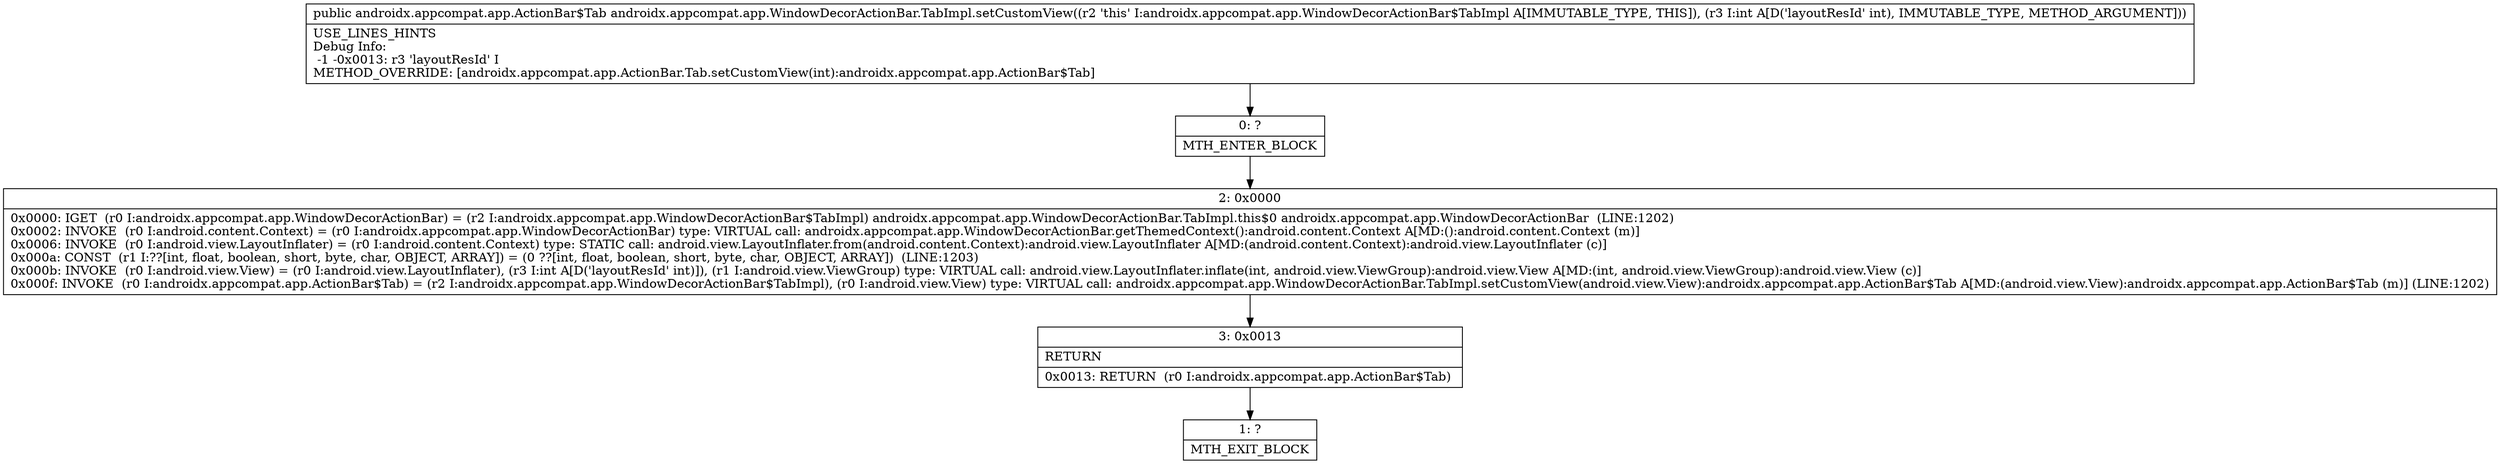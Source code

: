 digraph "CFG forandroidx.appcompat.app.WindowDecorActionBar.TabImpl.setCustomView(I)Landroidx\/appcompat\/app\/ActionBar$Tab;" {
Node_0 [shape=record,label="{0\:\ ?|MTH_ENTER_BLOCK\l}"];
Node_2 [shape=record,label="{2\:\ 0x0000|0x0000: IGET  (r0 I:androidx.appcompat.app.WindowDecorActionBar) = (r2 I:androidx.appcompat.app.WindowDecorActionBar$TabImpl) androidx.appcompat.app.WindowDecorActionBar.TabImpl.this$0 androidx.appcompat.app.WindowDecorActionBar  (LINE:1202)\l0x0002: INVOKE  (r0 I:android.content.Context) = (r0 I:androidx.appcompat.app.WindowDecorActionBar) type: VIRTUAL call: androidx.appcompat.app.WindowDecorActionBar.getThemedContext():android.content.Context A[MD:():android.content.Context (m)]\l0x0006: INVOKE  (r0 I:android.view.LayoutInflater) = (r0 I:android.content.Context) type: STATIC call: android.view.LayoutInflater.from(android.content.Context):android.view.LayoutInflater A[MD:(android.content.Context):android.view.LayoutInflater (c)]\l0x000a: CONST  (r1 I:??[int, float, boolean, short, byte, char, OBJECT, ARRAY]) = (0 ??[int, float, boolean, short, byte, char, OBJECT, ARRAY])  (LINE:1203)\l0x000b: INVOKE  (r0 I:android.view.View) = (r0 I:android.view.LayoutInflater), (r3 I:int A[D('layoutResId' int)]), (r1 I:android.view.ViewGroup) type: VIRTUAL call: android.view.LayoutInflater.inflate(int, android.view.ViewGroup):android.view.View A[MD:(int, android.view.ViewGroup):android.view.View (c)]\l0x000f: INVOKE  (r0 I:androidx.appcompat.app.ActionBar$Tab) = (r2 I:androidx.appcompat.app.WindowDecorActionBar$TabImpl), (r0 I:android.view.View) type: VIRTUAL call: androidx.appcompat.app.WindowDecorActionBar.TabImpl.setCustomView(android.view.View):androidx.appcompat.app.ActionBar$Tab A[MD:(android.view.View):androidx.appcompat.app.ActionBar$Tab (m)] (LINE:1202)\l}"];
Node_3 [shape=record,label="{3\:\ 0x0013|RETURN\l|0x0013: RETURN  (r0 I:androidx.appcompat.app.ActionBar$Tab) \l}"];
Node_1 [shape=record,label="{1\:\ ?|MTH_EXIT_BLOCK\l}"];
MethodNode[shape=record,label="{public androidx.appcompat.app.ActionBar$Tab androidx.appcompat.app.WindowDecorActionBar.TabImpl.setCustomView((r2 'this' I:androidx.appcompat.app.WindowDecorActionBar$TabImpl A[IMMUTABLE_TYPE, THIS]), (r3 I:int A[D('layoutResId' int), IMMUTABLE_TYPE, METHOD_ARGUMENT]))  | USE_LINES_HINTS\lDebug Info:\l  \-1 \-0x0013: r3 'layoutResId' I\lMETHOD_OVERRIDE: [androidx.appcompat.app.ActionBar.Tab.setCustomView(int):androidx.appcompat.app.ActionBar$Tab]\l}"];
MethodNode -> Node_0;Node_0 -> Node_2;
Node_2 -> Node_3;
Node_3 -> Node_1;
}

